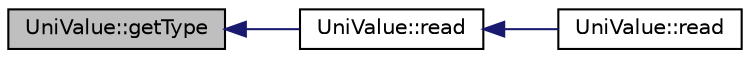 digraph "UniValue::getType"
{
  edge [fontname="Helvetica",fontsize="10",labelfontname="Helvetica",labelfontsize="10"];
  node [fontname="Helvetica",fontsize="10",shape=record];
  rankdir="LR";
  Node42 [label="UniValue::getType",height=0.2,width=0.4,color="black", fillcolor="grey75", style="filled", fontcolor="black"];
  Node42 -> Node43 [dir="back",color="midnightblue",fontsize="10",style="solid",fontname="Helvetica"];
  Node43 [label="UniValue::read",height=0.2,width=0.4,color="black", fillcolor="white", style="filled",URL="$class_uni_value.html#a7a2b0e2861c456dc4966e5793453736d"];
  Node43 -> Node44 [dir="back",color="midnightblue",fontsize="10",style="solid",fontname="Helvetica"];
  Node44 [label="UniValue::read",height=0.2,width=0.4,color="black", fillcolor="white", style="filled",URL="$class_uni_value.html#aedc51fc46ef1c5c3e60bf1a9219bbdc8"];
}
